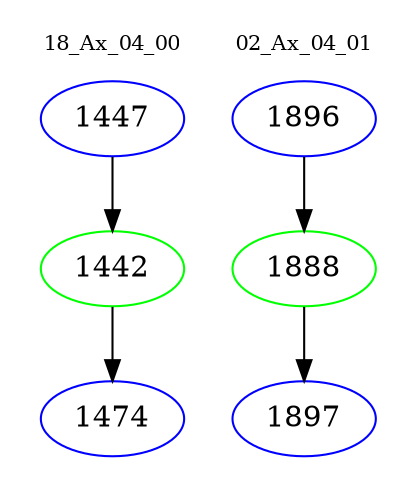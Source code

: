 digraph{
subgraph cluster_0 {
color = white
label = "18_Ax_04_00";
fontsize=10;
T0_1447 [label="1447", color="blue"]
T0_1447 -> T0_1442 [color="black"]
T0_1442 [label="1442", color="green"]
T0_1442 -> T0_1474 [color="black"]
T0_1474 [label="1474", color="blue"]
}
subgraph cluster_1 {
color = white
label = "02_Ax_04_01";
fontsize=10;
T1_1896 [label="1896", color="blue"]
T1_1896 -> T1_1888 [color="black"]
T1_1888 [label="1888", color="green"]
T1_1888 -> T1_1897 [color="black"]
T1_1897 [label="1897", color="blue"]
}
}
